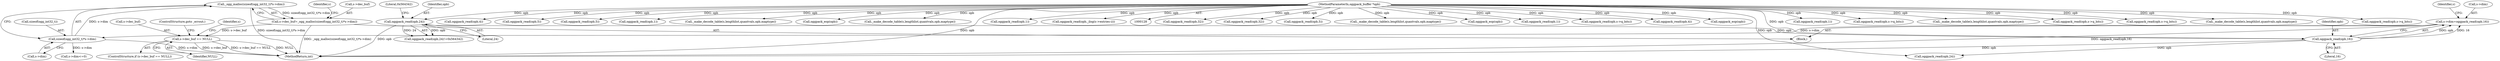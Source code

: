 digraph "0_Android_eeb4e45d5683f88488c083ecf142dc89bc3f0b47_8@API" {
"1000167" [label="(Call,_ogg_malloc(sizeof(ogg_int32_t)*s->dim))"];
"1000168" [label="(Call,sizeof(ogg_int32_t)*s->dim)"];
"1000156" [label="(Call,s->dim=oggpack_read(opb,16))"];
"1000160" [label="(Call,oggpack_read(opb,16))"];
"1000151" [label="(Call,oggpack_read(opb,24))"];
"1000129" [label="(MethodParameterIn,oggpack_buffer *opb)"];
"1000163" [label="(Call,s->dec_buf=_ogg_malloc(sizeof(ogg_int32_t)*s->dim))"];
"1000175" [label="(Call,s->dec_buf == NULL)"];
"1001177" [label="(MethodReturn,int)"];
"1000494" [label="(Call,oggpack_read(opb,32))"];
"1000482" [label="(Call,oggpack_read(opb,32))"];
"1000274" [label="(Call,oggpack_read(opb,5))"];
"1000893" [label="(Call,_make_decode_table(s,lengthlist,quantvals,opb,maptype))"];
"1000685" [label="(Call,oggpack_eop(opb))"];
"1000267" [label="(Call,oggpack_read(opb,1))"];
"1000179" [label="(Identifier,NULL)"];
"1000163" [label="(Call,s->dec_buf=_ogg_malloc(sizeof(ogg_int32_t)*s->dim))"];
"1000151" [label="(Call,oggpack_read(opb,24))"];
"1001087" [label="(Call,oggpack_read(opb,s->q_bits))"];
"1000157" [label="(Call,s->dim)"];
"1000167" [label="(Call,_ogg_malloc(sizeof(ogg_int32_t)*s->dim))"];
"1000180" [label="(ControlStructure,goto _errout;)"];
"1000196" [label="(Call,s->dim<=0)"];
"1000506" [label="(Call,oggpack_read(opb,4))"];
"1000174" [label="(ControlStructure,if (s->dec_buf == NULL))"];
"1000836" [label="(Call,oggpack_eop(opb))"];
"1000514" [label="(Call,oggpack_read(opb,1))"];
"1000129" [label="(MethodParameterIn,oggpack_buffer *opb)"];
"1000790" [label="(Call,oggpack_read(opb,s->q_bits))"];
"1000573" [label="(Call,_make_decode_table(s,lengthlist,quantvals,opb,maptype))"];
"1000168" [label="(Call,sizeof(ogg_int32_t)*s->dim)"];
"1000156" [label="(Call,s->dim=oggpack_read(opb,16))"];
"1000131" [label="(Block,)"];
"1000150" [label="(Call,oggpack_read(opb,24)!=0x564342)"];
"1000152" [label="(Identifier,opb)"];
"1000830" [label="(Call,oggpack_read(opb,s->q_bits))"];
"1000679" [label="(Call,oggpack_read(opb,s->q_bits))"];
"1000970" [label="(Call,_make_decode_table(s,lengthlist,quantvals,opb,maptype))"];
"1000176" [label="(Call,s->dec_buf)"];
"1000165" [label="(Identifier,s)"];
"1000175" [label="(Call,s->dec_buf == NULL)"];
"1000161" [label="(Identifier,opb)"];
"1000183" [label="(Identifier,s)"];
"1001119" [label="(Call,oggpack_read(opb,s->q_bits))"];
"1000472" [label="(Call,oggpack_read(opb,4))"];
"1000185" [label="(Call,oggpack_read(opb,24))"];
"1000341" [label="(Call,oggpack_read(opb,5))"];
"1000381" [label="(Call,oggpack_read(opb,5))"];
"1000177" [label="(Identifier,s)"];
"1000250" [label="(Call,oggpack_read(opb,1))"];
"1000171" [label="(Call,s->dim)"];
"1000169" [label="(Call,sizeof(ogg_int32_t))"];
"1000154" [label="(Literal,0x564342)"];
"1000160" [label="(Call,oggpack_read(opb,16))"];
"1000162" [label="(Literal,16)"];
"1000733" [label="(Call,_make_decode_table(s,lengthlist,quantvals,opb,maptype))"];
"1001157" [label="(Call,oggpack_eop(opb))"];
"1000164" [label="(Call,s->dec_buf)"];
"1001021" [label="(Call,_make_decode_table(s,lengthlist,quantvals,opb,maptype))"];
"1000229" [label="(Call,oggpack_read(opb,1))"];
"1000153" [label="(Literal,24)"];
"1000420" [label="(Call,oggpack_read(opb,_ilog(s->entries-i)))"];
"1000167" -> "1000163"  [label="AST: "];
"1000167" -> "1000168"  [label="CFG: "];
"1000168" -> "1000167"  [label="AST: "];
"1000163" -> "1000167"  [label="CFG: "];
"1000167" -> "1001177"  [label="DDG: sizeof(ogg_int32_t)*s->dim"];
"1000167" -> "1000163"  [label="DDG: sizeof(ogg_int32_t)*s->dim"];
"1000168" -> "1000167"  [label="DDG: s->dim"];
"1000168" -> "1000171"  [label="CFG: "];
"1000169" -> "1000168"  [label="AST: "];
"1000171" -> "1000168"  [label="AST: "];
"1000168" -> "1001177"  [label="DDG: s->dim"];
"1000156" -> "1000168"  [label="DDG: s->dim"];
"1000168" -> "1000196"  [label="DDG: s->dim"];
"1000156" -> "1000131"  [label="AST: "];
"1000156" -> "1000160"  [label="CFG: "];
"1000157" -> "1000156"  [label="AST: "];
"1000160" -> "1000156"  [label="AST: "];
"1000165" -> "1000156"  [label="CFG: "];
"1000156" -> "1001177"  [label="DDG: oggpack_read(opb,16)"];
"1000160" -> "1000156"  [label="DDG: opb"];
"1000160" -> "1000156"  [label="DDG: 16"];
"1000160" -> "1000162"  [label="CFG: "];
"1000161" -> "1000160"  [label="AST: "];
"1000162" -> "1000160"  [label="AST: "];
"1000160" -> "1001177"  [label="DDG: opb"];
"1000151" -> "1000160"  [label="DDG: opb"];
"1000129" -> "1000160"  [label="DDG: opb"];
"1000160" -> "1000185"  [label="DDG: opb"];
"1000151" -> "1000150"  [label="AST: "];
"1000151" -> "1000153"  [label="CFG: "];
"1000152" -> "1000151"  [label="AST: "];
"1000153" -> "1000151"  [label="AST: "];
"1000154" -> "1000151"  [label="CFG: "];
"1000151" -> "1001177"  [label="DDG: opb"];
"1000151" -> "1000150"  [label="DDG: opb"];
"1000151" -> "1000150"  [label="DDG: 24"];
"1000129" -> "1000151"  [label="DDG: opb"];
"1000129" -> "1000128"  [label="AST: "];
"1000129" -> "1001177"  [label="DDG: opb"];
"1000129" -> "1000185"  [label="DDG: opb"];
"1000129" -> "1000229"  [label="DDG: opb"];
"1000129" -> "1000250"  [label="DDG: opb"];
"1000129" -> "1000267"  [label="DDG: opb"];
"1000129" -> "1000274"  [label="DDG: opb"];
"1000129" -> "1000341"  [label="DDG: opb"];
"1000129" -> "1000381"  [label="DDG: opb"];
"1000129" -> "1000420"  [label="DDG: opb"];
"1000129" -> "1000472"  [label="DDG: opb"];
"1000129" -> "1000482"  [label="DDG: opb"];
"1000129" -> "1000494"  [label="DDG: opb"];
"1000129" -> "1000506"  [label="DDG: opb"];
"1000129" -> "1000514"  [label="DDG: opb"];
"1000129" -> "1000573"  [label="DDG: opb"];
"1000129" -> "1000679"  [label="DDG: opb"];
"1000129" -> "1000685"  [label="DDG: opb"];
"1000129" -> "1000733"  [label="DDG: opb"];
"1000129" -> "1000790"  [label="DDG: opb"];
"1000129" -> "1000830"  [label="DDG: opb"];
"1000129" -> "1000836"  [label="DDG: opb"];
"1000129" -> "1000893"  [label="DDG: opb"];
"1000129" -> "1000970"  [label="DDG: opb"];
"1000129" -> "1001021"  [label="DDG: opb"];
"1000129" -> "1001087"  [label="DDG: opb"];
"1000129" -> "1001119"  [label="DDG: opb"];
"1000129" -> "1001157"  [label="DDG: opb"];
"1000163" -> "1000131"  [label="AST: "];
"1000164" -> "1000163"  [label="AST: "];
"1000177" -> "1000163"  [label="CFG: "];
"1000163" -> "1001177"  [label="DDG: _ogg_malloc(sizeof(ogg_int32_t)*s->dim)"];
"1000163" -> "1000175"  [label="DDG: s->dec_buf"];
"1000175" -> "1000174"  [label="AST: "];
"1000175" -> "1000179"  [label="CFG: "];
"1000176" -> "1000175"  [label="AST: "];
"1000179" -> "1000175"  [label="AST: "];
"1000180" -> "1000175"  [label="CFG: "];
"1000183" -> "1000175"  [label="CFG: "];
"1000175" -> "1001177"  [label="DDG: NULL"];
"1000175" -> "1001177"  [label="DDG: s->dec_buf"];
"1000175" -> "1001177"  [label="DDG: s->dec_buf == NULL"];
}
